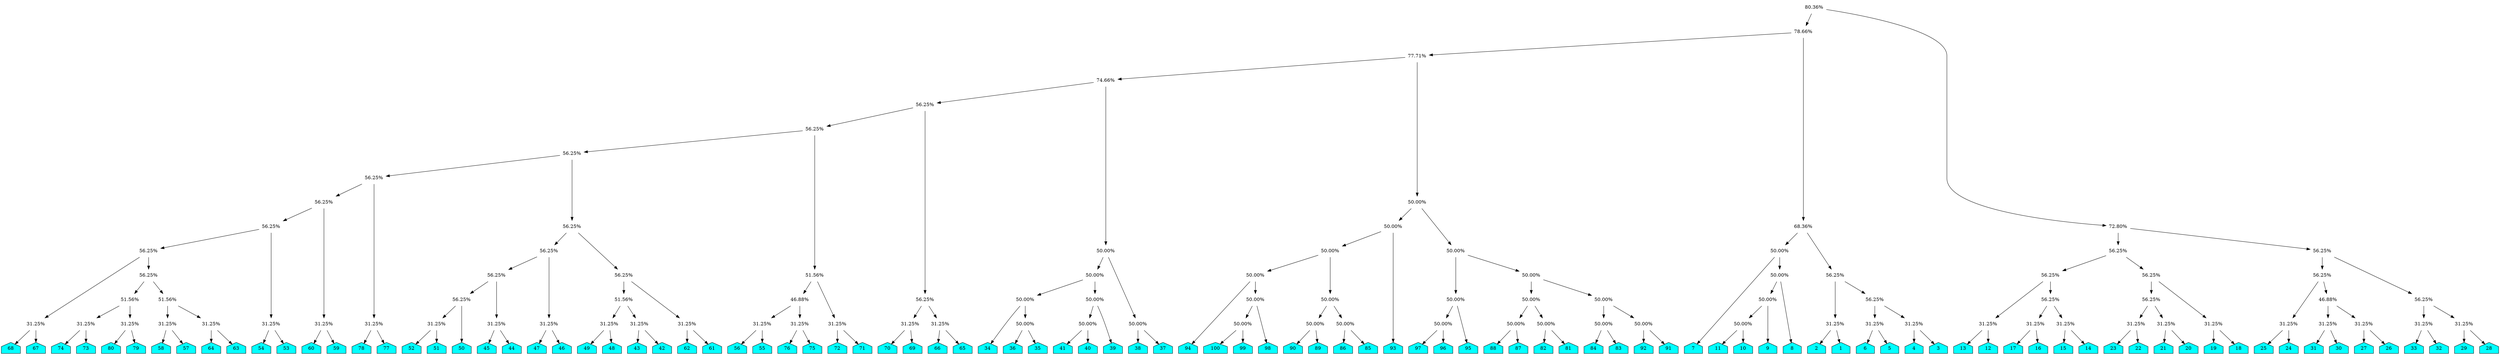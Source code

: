 digraph G {
rankdir=TB;
center=TRUE;
10097 [shape=plaintext, ratio=auto, label="78.66%"];
10098 [shape=plaintext, ratio=auto, label="80.36%"];
10098 -> 10097;
10096 [shape=plaintext, ratio=auto, label="77.71%"];
10097 [shape=plaintext, ratio=auto, label="78.66%"];
10097 -> 10096;
10095 [shape=plaintext, ratio=auto, label="74.66%"];
10096 [shape=plaintext, ratio=auto, label="77.71%"];
10096 -> 10095;
10092 [shape=plaintext, ratio=auto, label="56.25%"];
10095 [shape=plaintext, ratio=auto, label="74.66%"];
10095 -> 10092;
10091 [shape=plaintext, ratio=auto, label="56.25%"];
10092 [shape=plaintext, ratio=auto, label="56.25%"];
10092 -> 10091;
10090 [shape=plaintext, ratio=auto, label="56.25%"];
10091 [shape=plaintext, ratio=auto, label="56.25%"];
10091 -> 10090;
10089 [shape=plaintext, ratio=auto, label="56.25%"];
10090 [shape=plaintext, ratio=auto, label="56.25%"];
10090 -> 10089;
10088 [shape=plaintext, ratio=auto, label="56.25%"];
10089 [shape=plaintext, ratio=auto, label="56.25%"];
10089 -> 10088;
10087 [shape=plaintext, ratio=auto, label="56.25%"];
10088 [shape=plaintext, ratio=auto, label="56.25%"];
10088 -> 10087;
10075 [shape=plaintext, ratio=auto, label="56.25%"];
10087 [shape=plaintext, ratio=auto, label="56.25%"];
10087 -> 10075;
10006 [shape=plaintext, ratio=auto, label="31.25%"];
10075 [shape=plaintext, ratio=auto, label="56.25%"];
10075 -> 10006;
68 [shape=house, ratio=auto, style=filled, fillcolor=cyan];
10006 [shape=plaintext, ratio=auto, label="31.25%"];
10006 -> 68;
67 [shape=house, ratio=auto, style=filled, fillcolor=cyan];
10006 [shape=plaintext, ratio=auto, label="31.25%"];
10006 -> 67;
10069 [shape=plaintext, ratio=auto, label="56.25%"];
10075 [shape=plaintext, ratio=auto, label="56.25%"];
10075 -> 10069;
10067 [shape=plaintext, ratio=auto, label="51.56%"];
10069 [shape=plaintext, ratio=auto, label="56.25%"];
10069 -> 10067;
10003 [shape=plaintext, ratio=auto, label="31.25%"];
10067 [shape=plaintext, ratio=auto, label="51.56%"];
10067 -> 10003;
74 [shape=house, ratio=auto, style=filled, fillcolor=cyan];
10003 [shape=plaintext, ratio=auto, label="31.25%"];
10003 -> 74;
73 [shape=house, ratio=auto, style=filled, fillcolor=cyan];
10003 [shape=plaintext, ratio=auto, label="31.25%"];
10003 -> 73;
10000 [shape=plaintext, ratio=auto, label="31.25%"];
10067 [shape=plaintext, ratio=auto, label="51.56%"];
10067 -> 10000;
80 [shape=house, ratio=auto, style=filled, fillcolor=cyan];
10000 [shape=plaintext, ratio=auto, label="31.25%"];
10000 -> 80;
79 [shape=house, ratio=auto, style=filled, fillcolor=cyan];
10000 [shape=plaintext, ratio=auto, label="31.25%"];
10000 -> 79;
10065 [shape=plaintext, ratio=auto, label="51.56%"];
10069 [shape=plaintext, ratio=auto, label="56.25%"];
10069 -> 10065;
10011 [shape=plaintext, ratio=auto, label="31.25%"];
10065 [shape=plaintext, ratio=auto, label="51.56%"];
10065 -> 10011;
58 [shape=house, ratio=auto, style=filled, fillcolor=cyan];
10011 [shape=plaintext, ratio=auto, label="31.25%"];
10011 -> 58;
57 [shape=house, ratio=auto, style=filled, fillcolor=cyan];
10011 [shape=plaintext, ratio=auto, label="31.25%"];
10011 -> 57;
10008 [shape=plaintext, ratio=auto, label="31.25%"];
10065 [shape=plaintext, ratio=auto, label="51.56%"];
10065 -> 10008;
64 [shape=house, ratio=auto, style=filled, fillcolor=cyan];
10008 [shape=plaintext, ratio=auto, label="31.25%"];
10008 -> 64;
63 [shape=house, ratio=auto, style=filled, fillcolor=cyan];
10008 [shape=plaintext, ratio=auto, label="31.25%"];
10008 -> 63;
10013 [shape=plaintext, ratio=auto, label="31.25%"];
10087 [shape=plaintext, ratio=auto, label="56.25%"];
10087 -> 10013;
54 [shape=house, ratio=auto, style=filled, fillcolor=cyan];
10013 [shape=plaintext, ratio=auto, label="31.25%"];
10013 -> 54;
53 [shape=house, ratio=auto, style=filled, fillcolor=cyan];
10013 [shape=plaintext, ratio=auto, label="31.25%"];
10013 -> 53;
10010 [shape=plaintext, ratio=auto, label="31.25%"];
10088 [shape=plaintext, ratio=auto, label="56.25%"];
10088 -> 10010;
60 [shape=house, ratio=auto, style=filled, fillcolor=cyan];
10010 [shape=plaintext, ratio=auto, label="31.25%"];
10010 -> 60;
59 [shape=house, ratio=auto, style=filled, fillcolor=cyan];
10010 [shape=plaintext, ratio=auto, label="31.25%"];
10010 -> 59;
10001 [shape=plaintext, ratio=auto, label="31.25%"];
10089 [shape=plaintext, ratio=auto, label="56.25%"];
10089 -> 10001;
78 [shape=house, ratio=auto, style=filled, fillcolor=cyan];
10001 [shape=plaintext, ratio=auto, label="31.25%"];
10001 -> 78;
77 [shape=house, ratio=auto, style=filled, fillcolor=cyan];
10001 [shape=plaintext, ratio=auto, label="31.25%"];
10001 -> 77;
10086 [shape=plaintext, ratio=auto, label="56.25%"];
10090 [shape=plaintext, ratio=auto, label="56.25%"];
10090 -> 10086;
10085 [shape=plaintext, ratio=auto, label="56.25%"];
10086 [shape=plaintext, ratio=auto, label="56.25%"];
10086 -> 10085;
10081 [shape=plaintext, ratio=auto, label="56.25%"];
10085 [shape=plaintext, ratio=auto, label="56.25%"];
10085 -> 10081;
10080 [shape=plaintext, ratio=auto, label="56.25%"];
10081 [shape=plaintext, ratio=auto, label="56.25%"];
10081 -> 10080;
10014 [shape=plaintext, ratio=auto, label="31.25%"];
10080 [shape=plaintext, ratio=auto, label="56.25%"];
10080 -> 10014;
52 [shape=house, ratio=auto, style=filled, fillcolor=cyan];
10014 [shape=plaintext, ratio=auto, label="31.25%"];
10014 -> 52;
51 [shape=house, ratio=auto, style=filled, fillcolor=cyan];
10014 [shape=plaintext, ratio=auto, label="31.25%"];
10014 -> 51;
50 [shape=house, ratio=auto, style=filled, fillcolor=cyan];
10080 [shape=plaintext, ratio=auto, label="56.25%"];
10080 -> 50;
10017 [shape=plaintext, ratio=auto, label="31.25%"];
10081 [shape=plaintext, ratio=auto, label="56.25%"];
10081 -> 10017;
45 [shape=house, ratio=auto, style=filled, fillcolor=cyan];
10017 [shape=plaintext, ratio=auto, label="31.25%"];
10017 -> 45;
44 [shape=house, ratio=auto, style=filled, fillcolor=cyan];
10017 [shape=plaintext, ratio=auto, label="31.25%"];
10017 -> 44;
10016 [shape=plaintext, ratio=auto, label="31.25%"];
10085 [shape=plaintext, ratio=auto, label="56.25%"];
10085 -> 10016;
47 [shape=house, ratio=auto, style=filled, fillcolor=cyan];
10016 [shape=plaintext, ratio=auto, label="31.25%"];
10016 -> 47;
46 [shape=house, ratio=auto, style=filled, fillcolor=cyan];
10016 [shape=plaintext, ratio=auto, label="31.25%"];
10016 -> 46;
10082 [shape=plaintext, ratio=auto, label="56.25%"];
10086 [shape=plaintext, ratio=auto, label="56.25%"];
10086 -> 10082;
10066 [shape=plaintext, ratio=auto, label="51.56%"];
10082 [shape=plaintext, ratio=auto, label="56.25%"];
10082 -> 10066;
10015 [shape=plaintext, ratio=auto, label="31.25%"];
10066 [shape=plaintext, ratio=auto, label="51.56%"];
10066 -> 10015;
49 [shape=house, ratio=auto, style=filled, fillcolor=cyan];
10015 [shape=plaintext, ratio=auto, label="31.25%"];
10015 -> 49;
48 [shape=house, ratio=auto, style=filled, fillcolor=cyan];
10015 [shape=plaintext, ratio=auto, label="31.25%"];
10015 -> 48;
10018 [shape=plaintext, ratio=auto, label="31.25%"];
10066 [shape=plaintext, ratio=auto, label="51.56%"];
10066 -> 10018;
43 [shape=house, ratio=auto, style=filled, fillcolor=cyan];
10018 [shape=plaintext, ratio=auto, label="31.25%"];
10018 -> 43;
42 [shape=house, ratio=auto, style=filled, fillcolor=cyan];
10018 [shape=plaintext, ratio=auto, label="31.25%"];
10018 -> 42;
10009 [shape=plaintext, ratio=auto, label="31.25%"];
10082 [shape=plaintext, ratio=auto, label="56.25%"];
10082 -> 10009;
62 [shape=house, ratio=auto, style=filled, fillcolor=cyan];
10009 [shape=plaintext, ratio=auto, label="31.25%"];
10009 -> 62;
61 [shape=house, ratio=auto, style=filled, fillcolor=cyan];
10009 [shape=plaintext, ratio=auto, label="31.25%"];
10009 -> 61;
10068 [shape=plaintext, ratio=auto, label="51.56%"];
10091 [shape=plaintext, ratio=auto, label="56.25%"];
10091 -> 10068;
10034 [shape=plaintext, ratio=auto, label="46.88%"];
10068 [shape=plaintext, ratio=auto, label="51.56%"];
10068 -> 10034;
10012 [shape=plaintext, ratio=auto, label="31.25%"];
10034 [shape=plaintext, ratio=auto, label="46.88%"];
10034 -> 10012;
56 [shape=house, ratio=auto, style=filled, fillcolor=cyan];
10012 [shape=plaintext, ratio=auto, label="31.25%"];
10012 -> 56;
55 [shape=house, ratio=auto, style=filled, fillcolor=cyan];
10012 [shape=plaintext, ratio=auto, label="31.25%"];
10012 -> 55;
10002 [shape=plaintext, ratio=auto, label="31.25%"];
10034 [shape=plaintext, ratio=auto, label="46.88%"];
10034 -> 10002;
76 [shape=house, ratio=auto, style=filled, fillcolor=cyan];
10002 [shape=plaintext, ratio=auto, label="31.25%"];
10002 -> 76;
75 [shape=house, ratio=auto, style=filled, fillcolor=cyan];
10002 [shape=plaintext, ratio=auto, label="31.25%"];
10002 -> 75;
10004 [shape=plaintext, ratio=auto, label="31.25%"];
10068 [shape=plaintext, ratio=auto, label="51.56%"];
10068 -> 10004;
72 [shape=house, ratio=auto, style=filled, fillcolor=cyan];
10004 [shape=plaintext, ratio=auto, label="31.25%"];
10004 -> 72;
71 [shape=house, ratio=auto, style=filled, fillcolor=cyan];
10004 [shape=plaintext, ratio=auto, label="31.25%"];
10004 -> 71;
10070 [shape=plaintext, ratio=auto, label="56.25%"];
10092 [shape=plaintext, ratio=auto, label="56.25%"];
10092 -> 10070;
10005 [shape=plaintext, ratio=auto, label="31.25%"];
10070 [shape=plaintext, ratio=auto, label="56.25%"];
10070 -> 10005;
70 [shape=house, ratio=auto, style=filled, fillcolor=cyan];
10005 [shape=plaintext, ratio=auto, label="31.25%"];
10005 -> 70;
69 [shape=house, ratio=auto, style=filled, fillcolor=cyan];
10005 [shape=plaintext, ratio=auto, label="31.25%"];
10005 -> 69;
10007 [shape=plaintext, ratio=auto, label="31.25%"];
10070 [shape=plaintext, ratio=auto, label="56.25%"];
10070 -> 10007;
66 [shape=house, ratio=auto, style=filled, fillcolor=cyan];
10007 [shape=plaintext, ratio=auto, label="31.25%"];
10007 -> 66;
65 [shape=house, ratio=auto, style=filled, fillcolor=cyan];
10007 [shape=plaintext, ratio=auto, label="31.25%"];
10007 -> 65;
10053 [shape=plaintext, ratio=auto, label="50.00%"];
10095 [shape=plaintext, ratio=auto, label="74.66%"];
10095 -> 10053;
10050 [shape=plaintext, ratio=auto, label="50.00%"];
10053 [shape=plaintext, ratio=auto, label="50.00%"];
10053 -> 10050;
10049 [shape=plaintext, ratio=auto, label="50.00%"];
10050 [shape=plaintext, ratio=auto, label="50.00%"];
10050 -> 10049;
34 [shape=house, ratio=auto, style=filled, fillcolor=cyan];
10049 [shape=plaintext, ratio=auto, label="50.00%"];
10049 -> 34;
10048 [shape=plaintext, ratio=auto, label="50.00%"];
10049 [shape=plaintext, ratio=auto, label="50.00%"];
10049 -> 10048;
36 [shape=house, ratio=auto, style=filled, fillcolor=cyan];
10048 [shape=plaintext, ratio=auto, label="50.00%"];
10048 -> 36;
35 [shape=house, ratio=auto, style=filled, fillcolor=cyan];
10048 [shape=plaintext, ratio=auto, label="50.00%"];
10048 -> 35;
10046 [shape=plaintext, ratio=auto, label="50.00%"];
10050 [shape=plaintext, ratio=auto, label="50.00%"];
10050 -> 10046;
10045 [shape=plaintext, ratio=auto, label="50.00%"];
10046 [shape=plaintext, ratio=auto, label="50.00%"];
10046 -> 10045;
41 [shape=house, ratio=auto, style=filled, fillcolor=cyan];
10045 [shape=plaintext, ratio=auto, label="50.00%"];
10045 -> 41;
40 [shape=house, ratio=auto, style=filled, fillcolor=cyan];
10045 [shape=plaintext, ratio=auto, label="50.00%"];
10045 -> 40;
39 [shape=house, ratio=auto, style=filled, fillcolor=cyan];
10046 [shape=plaintext, ratio=auto, label="50.00%"];
10046 -> 39;
10047 [shape=plaintext, ratio=auto, label="50.00%"];
10053 [shape=plaintext, ratio=auto, label="50.00%"];
10053 -> 10047;
38 [shape=house, ratio=auto, style=filled, fillcolor=cyan];
10047 [shape=plaintext, ratio=auto, label="50.00%"];
10047 -> 38;
37 [shape=house, ratio=auto, style=filled, fillcolor=cyan];
10047 [shape=plaintext, ratio=auto, label="50.00%"];
10047 -> 37;
10064 [shape=plaintext, ratio=auto, label="50.00%"];
10096 [shape=plaintext, ratio=auto, label="77.71%"];
10096 -> 10064;
10063 [shape=plaintext, ratio=auto, label="50.00%"];
10064 [shape=plaintext, ratio=auto, label="50.00%"];
10064 -> 10063;
10062 [shape=plaintext, ratio=auto, label="50.00%"];
10063 [shape=plaintext, ratio=auto, label="50.00%"];
10063 -> 10062;
10061 [shape=plaintext, ratio=auto, label="50.00%"];
10062 [shape=plaintext, ratio=auto, label="50.00%"];
10062 -> 10061;
94 [shape=house, ratio=auto, style=filled, fillcolor=cyan];
10061 [shape=plaintext, ratio=auto, label="50.00%"];
10061 -> 94;
10052 [shape=plaintext, ratio=auto, label="50.00%"];
10061 [shape=plaintext, ratio=auto, label="50.00%"];
10061 -> 10052;
10051 [shape=plaintext, ratio=auto, label="50.00%"];
10052 [shape=plaintext, ratio=auto, label="50.00%"];
10052 -> 10051;
100 [shape=house, ratio=auto, style=filled, fillcolor=cyan];
10051 [shape=plaintext, ratio=auto, label="50.00%"];
10051 -> 100;
99 [shape=house, ratio=auto, style=filled, fillcolor=cyan];
10051 [shape=plaintext, ratio=auto, label="50.00%"];
10051 -> 99;
98 [shape=house, ratio=auto, style=filled, fillcolor=cyan];
10052 [shape=plaintext, ratio=auto, label="50.00%"];
10052 -> 98;
10042 [shape=plaintext, ratio=auto, label="50.00%"];
10062 [shape=plaintext, ratio=auto, label="50.00%"];
10062 -> 10042;
10036 [shape=plaintext, ratio=auto, label="50.00%"];
10042 [shape=plaintext, ratio=auto, label="50.00%"];
10042 -> 10036;
90 [shape=house, ratio=auto, style=filled, fillcolor=cyan];
10036 [shape=plaintext, ratio=auto, label="50.00%"];
10036 -> 90;
89 [shape=house, ratio=auto, style=filled, fillcolor=cyan];
10036 [shape=plaintext, ratio=auto, label="50.00%"];
10036 -> 89;
10038 [shape=plaintext, ratio=auto, label="50.00%"];
10042 [shape=plaintext, ratio=auto, label="50.00%"];
10042 -> 10038;
86 [shape=house, ratio=auto, style=filled, fillcolor=cyan];
10038 [shape=plaintext, ratio=auto, label="50.00%"];
10038 -> 86;
85 [shape=house, ratio=auto, style=filled, fillcolor=cyan];
10038 [shape=plaintext, ratio=auto, label="50.00%"];
10038 -> 85;
93 [shape=house, ratio=auto, style=filled, fillcolor=cyan];
10063 [shape=plaintext, ratio=auto, label="50.00%"];
10063 -> 93;
10059 [shape=plaintext, ratio=auto, label="50.00%"];
10064 [shape=plaintext, ratio=auto, label="50.00%"];
10064 -> 10059;
10058 [shape=plaintext, ratio=auto, label="50.00%"];
10059 [shape=plaintext, ratio=auto, label="50.00%"];
10059 -> 10058;
10057 [shape=plaintext, ratio=auto, label="50.00%"];
10058 [shape=plaintext, ratio=auto, label="50.00%"];
10058 -> 10057;
97 [shape=house, ratio=auto, style=filled, fillcolor=cyan];
10057 [shape=plaintext, ratio=auto, label="50.00%"];
10057 -> 97;
96 [shape=house, ratio=auto, style=filled, fillcolor=cyan];
10057 [shape=plaintext, ratio=auto, label="50.00%"];
10057 -> 96;
95 [shape=house, ratio=auto, style=filled, fillcolor=cyan];
10058 [shape=plaintext, ratio=auto, label="50.00%"];
10058 -> 95;
10044 [shape=plaintext, ratio=auto, label="50.00%"];
10059 [shape=plaintext, ratio=auto, label="50.00%"];
10059 -> 10044;
10043 [shape=plaintext, ratio=auto, label="50.00%"];
10044 [shape=plaintext, ratio=auto, label="50.00%"];
10044 -> 10043;
10037 [shape=plaintext, ratio=auto, label="50.00%"];
10043 [shape=plaintext, ratio=auto, label="50.00%"];
10043 -> 10037;
88 [shape=house, ratio=auto, style=filled, fillcolor=cyan];
10037 [shape=plaintext, ratio=auto, label="50.00%"];
10037 -> 88;
87 [shape=house, ratio=auto, style=filled, fillcolor=cyan];
10037 [shape=plaintext, ratio=auto, label="50.00%"];
10037 -> 87;
10040 [shape=plaintext, ratio=auto, label="50.00%"];
10043 [shape=plaintext, ratio=auto, label="50.00%"];
10043 -> 10040;
82 [shape=house, ratio=auto, style=filled, fillcolor=cyan];
10040 [shape=plaintext, ratio=auto, label="50.00%"];
10040 -> 82;
81 [shape=house, ratio=auto, style=filled, fillcolor=cyan];
10040 [shape=plaintext, ratio=auto, label="50.00%"];
10040 -> 81;
10041 [shape=plaintext, ratio=auto, label="50.00%"];
10044 [shape=plaintext, ratio=auto, label="50.00%"];
10044 -> 10041;
10039 [shape=plaintext, ratio=auto, label="50.00%"];
10041 [shape=plaintext, ratio=auto, label="50.00%"];
10041 -> 10039;
84 [shape=house, ratio=auto, style=filled, fillcolor=cyan];
10039 [shape=plaintext, ratio=auto, label="50.00%"];
10039 -> 84;
83 [shape=house, ratio=auto, style=filled, fillcolor=cyan];
10039 [shape=plaintext, ratio=auto, label="50.00%"];
10039 -> 83;
10035 [shape=plaintext, ratio=auto, label="50.00%"];
10041 [shape=plaintext, ratio=auto, label="50.00%"];
10041 -> 10035;
92 [shape=house, ratio=auto, style=filled, fillcolor=cyan];
10035 [shape=plaintext, ratio=auto, label="50.00%"];
10035 -> 92;
91 [shape=house, ratio=auto, style=filled, fillcolor=cyan];
10035 [shape=plaintext, ratio=auto, label="50.00%"];
10035 -> 91;
10093 [shape=plaintext, ratio=auto, label="68.36%"];
10097 [shape=plaintext, ratio=auto, label="78.66%"];
10097 -> 10093;
10060 [shape=plaintext, ratio=auto, label="50.00%"];
10093 [shape=plaintext, ratio=auto, label="68.36%"];
10093 -> 10060;
7 [shape=house, ratio=auto, style=filled, fillcolor=cyan];
10060 [shape=plaintext, ratio=auto, label="50.00%"];
10060 -> 7;
10056 [shape=plaintext, ratio=auto, label="50.00%"];
10060 [shape=plaintext, ratio=auto, label="50.00%"];
10060 -> 10056;
10055 [shape=plaintext, ratio=auto, label="50.00%"];
10056 [shape=plaintext, ratio=auto, label="50.00%"];
10056 -> 10055;
10054 [shape=plaintext, ratio=auto, label="50.00%"];
10055 [shape=plaintext, ratio=auto, label="50.00%"];
10055 -> 10054;
11 [shape=house, ratio=auto, style=filled, fillcolor=cyan];
10054 [shape=plaintext, ratio=auto, label="50.00%"];
10054 -> 11;
10 [shape=house, ratio=auto, style=filled, fillcolor=cyan];
10054 [shape=plaintext, ratio=auto, label="50.00%"];
10054 -> 10;
9 [shape=house, ratio=auto, style=filled, fillcolor=cyan];
10055 [shape=plaintext, ratio=auto, label="50.00%"];
10055 -> 9;
8 [shape=house, ratio=auto, style=filled, fillcolor=cyan];
10056 [shape=plaintext, ratio=auto, label="50.00%"];
10056 -> 8;
10079 [shape=plaintext, ratio=auto, label="56.25%"];
10093 [shape=plaintext, ratio=auto, label="68.36%"];
10093 -> 10079;
10032 [shape=plaintext, ratio=auto, label="31.25%"];
10079 [shape=plaintext, ratio=auto, label="56.25%"];
10079 -> 10032;
2 [shape=house, ratio=auto, style=filled, fillcolor=cyan];
10032 [shape=plaintext, ratio=auto, label="31.25%"];
10032 -> 2;
1 [shape=house, ratio=auto, style=filled, fillcolor=cyan];
10032 [shape=plaintext, ratio=auto, label="31.25%"];
10032 -> 1;
10078 [shape=plaintext, ratio=auto, label="56.25%"];
10079 [shape=plaintext, ratio=auto, label="56.25%"];
10079 -> 10078;
10030 [shape=plaintext, ratio=auto, label="31.25%"];
10078 [shape=plaintext, ratio=auto, label="56.25%"];
10078 -> 10030;
6 [shape=house, ratio=auto, style=filled, fillcolor=cyan];
10030 [shape=plaintext, ratio=auto, label="31.25%"];
10030 -> 6;
5 [shape=house, ratio=auto, style=filled, fillcolor=cyan];
10030 [shape=plaintext, ratio=auto, label="31.25%"];
10030 -> 5;
10031 [shape=plaintext, ratio=auto, label="31.25%"];
10078 [shape=plaintext, ratio=auto, label="56.25%"];
10078 -> 10031;
4 [shape=house, ratio=auto, style=filled, fillcolor=cyan];
10031 [shape=plaintext, ratio=auto, label="31.25%"];
10031 -> 4;
3 [shape=house, ratio=auto, style=filled, fillcolor=cyan];
10031 [shape=plaintext, ratio=auto, label="31.25%"];
10031 -> 3;
10094 [shape=plaintext, ratio=auto, label="72.80%"];
10098 [shape=plaintext, ratio=auto, label="80.36%"];
10098 -> 10094;
10083 [shape=plaintext, ratio=auto, label="56.25%"];
10094 [shape=plaintext, ratio=auto, label="72.80%"];
10094 -> 10083;
10077 [shape=plaintext, ratio=auto, label="56.25%"];
10083 [shape=plaintext, ratio=auto, label="56.25%"];
10083 -> 10077;
10029 [shape=plaintext, ratio=auto, label="31.25%"];
10077 [shape=plaintext, ratio=auto, label="56.25%"];
10077 -> 10029;
13 [shape=house, ratio=auto, style=filled, fillcolor=cyan];
10029 [shape=plaintext, ratio=auto, label="31.25%"];
10029 -> 13;
12 [shape=house, ratio=auto, style=filled, fillcolor=cyan];
10029 [shape=plaintext, ratio=auto, label="31.25%"];
10029 -> 12;
10076 [shape=plaintext, ratio=auto, label="56.25%"];
10077 [shape=plaintext, ratio=auto, label="56.25%"];
10077 -> 10076;
10027 [shape=plaintext, ratio=auto, label="31.25%"];
10076 [shape=plaintext, ratio=auto, label="56.25%"];
10076 -> 10027;
17 [shape=house, ratio=auto, style=filled, fillcolor=cyan];
10027 [shape=plaintext, ratio=auto, label="31.25%"];
10027 -> 17;
16 [shape=house, ratio=auto, style=filled, fillcolor=cyan];
10027 [shape=plaintext, ratio=auto, label="31.25%"];
10027 -> 16;
10028 [shape=plaintext, ratio=auto, label="31.25%"];
10076 [shape=plaintext, ratio=auto, label="56.25%"];
10076 -> 10028;
15 [shape=house, ratio=auto, style=filled, fillcolor=cyan];
10028 [shape=plaintext, ratio=auto, label="31.25%"];
10028 -> 15;
14 [shape=house, ratio=auto, style=filled, fillcolor=cyan];
10028 [shape=plaintext, ratio=auto, label="31.25%"];
10028 -> 14;
10074 [shape=plaintext, ratio=auto, label="56.25%"];
10083 [shape=plaintext, ratio=auto, label="56.25%"];
10083 -> 10074;
10073 [shape=plaintext, ratio=auto, label="56.25%"];
10074 [shape=plaintext, ratio=auto, label="56.25%"];
10074 -> 10073;
10024 [shape=plaintext, ratio=auto, label="31.25%"];
10073 [shape=plaintext, ratio=auto, label="56.25%"];
10073 -> 10024;
23 [shape=house, ratio=auto, style=filled, fillcolor=cyan];
10024 [shape=plaintext, ratio=auto, label="31.25%"];
10024 -> 23;
22 [shape=house, ratio=auto, style=filled, fillcolor=cyan];
10024 [shape=plaintext, ratio=auto, label="31.25%"];
10024 -> 22;
10025 [shape=plaintext, ratio=auto, label="31.25%"];
10073 [shape=plaintext, ratio=auto, label="56.25%"];
10073 -> 10025;
21 [shape=house, ratio=auto, style=filled, fillcolor=cyan];
10025 [shape=plaintext, ratio=auto, label="31.25%"];
10025 -> 21;
20 [shape=house, ratio=auto, style=filled, fillcolor=cyan];
10025 [shape=plaintext, ratio=auto, label="31.25%"];
10025 -> 20;
10026 [shape=plaintext, ratio=auto, label="31.25%"];
10074 [shape=plaintext, ratio=auto, label="56.25%"];
10074 -> 10026;
19 [shape=house, ratio=auto, style=filled, fillcolor=cyan];
10026 [shape=plaintext, ratio=auto, label="31.25%"];
10026 -> 19;
18 [shape=house, ratio=auto, style=filled, fillcolor=cyan];
10026 [shape=plaintext, ratio=auto, label="31.25%"];
10026 -> 18;
10084 [shape=plaintext, ratio=auto, label="56.25%"];
10094 [shape=plaintext, ratio=auto, label="72.80%"];
10094 -> 10084;
10072 [shape=plaintext, ratio=auto, label="56.25%"];
10084 [shape=plaintext, ratio=auto, label="56.25%"];
10084 -> 10072;
10023 [shape=plaintext, ratio=auto, label="31.25%"];
10072 [shape=plaintext, ratio=auto, label="56.25%"];
10072 -> 10023;
25 [shape=house, ratio=auto, style=filled, fillcolor=cyan];
10023 [shape=plaintext, ratio=auto, label="31.25%"];
10023 -> 25;
24 [shape=house, ratio=auto, style=filled, fillcolor=cyan];
10023 [shape=plaintext, ratio=auto, label="31.25%"];
10023 -> 24;
10033 [shape=plaintext, ratio=auto, label="46.88%"];
10072 [shape=plaintext, ratio=auto, label="56.25%"];
10072 -> 10033;
10020 [shape=plaintext, ratio=auto, label="31.25%"];
10033 [shape=plaintext, ratio=auto, label="46.88%"];
10033 -> 10020;
31 [shape=house, ratio=auto, style=filled, fillcolor=cyan];
10020 [shape=plaintext, ratio=auto, label="31.25%"];
10020 -> 31;
30 [shape=house, ratio=auto, style=filled, fillcolor=cyan];
10020 [shape=plaintext, ratio=auto, label="31.25%"];
10020 -> 30;
10022 [shape=plaintext, ratio=auto, label="31.25%"];
10033 [shape=plaintext, ratio=auto, label="46.88%"];
10033 -> 10022;
27 [shape=house, ratio=auto, style=filled, fillcolor=cyan];
10022 [shape=plaintext, ratio=auto, label="31.25%"];
10022 -> 27;
26 [shape=house, ratio=auto, style=filled, fillcolor=cyan];
10022 [shape=plaintext, ratio=auto, label="31.25%"];
10022 -> 26;
10071 [shape=plaintext, ratio=auto, label="56.25%"];
10084 [shape=plaintext, ratio=auto, label="56.25%"];
10084 -> 10071;
10019 [shape=plaintext, ratio=auto, label="31.25%"];
10071 [shape=plaintext, ratio=auto, label="56.25%"];
10071 -> 10019;
33 [shape=house, ratio=auto, style=filled, fillcolor=cyan];
10019 [shape=plaintext, ratio=auto, label="31.25%"];
10019 -> 33;
32 [shape=house, ratio=auto, style=filled, fillcolor=cyan];
10019 [shape=plaintext, ratio=auto, label="31.25%"];
10019 -> 32;
10021 [shape=plaintext, ratio=auto, label="31.25%"];
10071 [shape=plaintext, ratio=auto, label="56.25%"];
10071 -> 10021;
29 [shape=house, ratio=auto, style=filled, fillcolor=cyan];
10021 [shape=plaintext, ratio=auto, label="31.25%"];
10021 -> 29;
28 [shape=house, ratio=auto, style=filled, fillcolor=cyan];
10021 [shape=plaintext, ratio=auto, label="31.25%"];
10021 -> 28;
subgraph subG {
rank=same;
68 [shape=house, ratio=auto, style=filled, fillcolor=cyan];
67 [shape=house, ratio=auto, style=filled, fillcolor=cyan];
74 [shape=house, ratio=auto, style=filled, fillcolor=cyan];
73 [shape=house, ratio=auto, style=filled, fillcolor=cyan];
80 [shape=house, ratio=auto, style=filled, fillcolor=cyan];
79 [shape=house, ratio=auto, style=filled, fillcolor=cyan];
58 [shape=house, ratio=auto, style=filled, fillcolor=cyan];
57 [shape=house, ratio=auto, style=filled, fillcolor=cyan];
64 [shape=house, ratio=auto, style=filled, fillcolor=cyan];
63 [shape=house, ratio=auto, style=filled, fillcolor=cyan];
54 [shape=house, ratio=auto, style=filled, fillcolor=cyan];
53 [shape=house, ratio=auto, style=filled, fillcolor=cyan];
60 [shape=house, ratio=auto, style=filled, fillcolor=cyan];
59 [shape=house, ratio=auto, style=filled, fillcolor=cyan];
78 [shape=house, ratio=auto, style=filled, fillcolor=cyan];
77 [shape=house, ratio=auto, style=filled, fillcolor=cyan];
52 [shape=house, ratio=auto, style=filled, fillcolor=cyan];
51 [shape=house, ratio=auto, style=filled, fillcolor=cyan];
50 [shape=house, ratio=auto, style=filled, fillcolor=cyan];
45 [shape=house, ratio=auto, style=filled, fillcolor=cyan];
44 [shape=house, ratio=auto, style=filled, fillcolor=cyan];
47 [shape=house, ratio=auto, style=filled, fillcolor=cyan];
46 [shape=house, ratio=auto, style=filled, fillcolor=cyan];
49 [shape=house, ratio=auto, style=filled, fillcolor=cyan];
48 [shape=house, ratio=auto, style=filled, fillcolor=cyan];
43 [shape=house, ratio=auto, style=filled, fillcolor=cyan];
42 [shape=house, ratio=auto, style=filled, fillcolor=cyan];
62 [shape=house, ratio=auto, style=filled, fillcolor=cyan];
61 [shape=house, ratio=auto, style=filled, fillcolor=cyan];
56 [shape=house, ratio=auto, style=filled, fillcolor=cyan];
55 [shape=house, ratio=auto, style=filled, fillcolor=cyan];
76 [shape=house, ratio=auto, style=filled, fillcolor=cyan];
75 [shape=house, ratio=auto, style=filled, fillcolor=cyan];
72 [shape=house, ratio=auto, style=filled, fillcolor=cyan];
71 [shape=house, ratio=auto, style=filled, fillcolor=cyan];
70 [shape=house, ratio=auto, style=filled, fillcolor=cyan];
69 [shape=house, ratio=auto, style=filled, fillcolor=cyan];
66 [shape=house, ratio=auto, style=filled, fillcolor=cyan];
65 [shape=house, ratio=auto, style=filled, fillcolor=cyan];
34 [shape=house, ratio=auto, style=filled, fillcolor=cyan];
36 [shape=house, ratio=auto, style=filled, fillcolor=cyan];
35 [shape=house, ratio=auto, style=filled, fillcolor=cyan];
41 [shape=house, ratio=auto, style=filled, fillcolor=cyan];
40 [shape=house, ratio=auto, style=filled, fillcolor=cyan];
39 [shape=house, ratio=auto, style=filled, fillcolor=cyan];
38 [shape=house, ratio=auto, style=filled, fillcolor=cyan];
37 [shape=house, ratio=auto, style=filled, fillcolor=cyan];
94 [shape=house, ratio=auto, style=filled, fillcolor=cyan];
100 [shape=house, ratio=auto, style=filled, fillcolor=cyan];
99 [shape=house, ratio=auto, style=filled, fillcolor=cyan];
98 [shape=house, ratio=auto, style=filled, fillcolor=cyan];
90 [shape=house, ratio=auto, style=filled, fillcolor=cyan];
89 [shape=house, ratio=auto, style=filled, fillcolor=cyan];
86 [shape=house, ratio=auto, style=filled, fillcolor=cyan];
85 [shape=house, ratio=auto, style=filled, fillcolor=cyan];
93 [shape=house, ratio=auto, style=filled, fillcolor=cyan];
97 [shape=house, ratio=auto, style=filled, fillcolor=cyan];
96 [shape=house, ratio=auto, style=filled, fillcolor=cyan];
95 [shape=house, ratio=auto, style=filled, fillcolor=cyan];
88 [shape=house, ratio=auto, style=filled, fillcolor=cyan];
87 [shape=house, ratio=auto, style=filled, fillcolor=cyan];
82 [shape=house, ratio=auto, style=filled, fillcolor=cyan];
81 [shape=house, ratio=auto, style=filled, fillcolor=cyan];
84 [shape=house, ratio=auto, style=filled, fillcolor=cyan];
83 [shape=house, ratio=auto, style=filled, fillcolor=cyan];
92 [shape=house, ratio=auto, style=filled, fillcolor=cyan];
91 [shape=house, ratio=auto, style=filled, fillcolor=cyan];
7 [shape=house, ratio=auto, style=filled, fillcolor=cyan];
11 [shape=house, ratio=auto, style=filled, fillcolor=cyan];
10 [shape=house, ratio=auto, style=filled, fillcolor=cyan];
9 [shape=house, ratio=auto, style=filled, fillcolor=cyan];
8 [shape=house, ratio=auto, style=filled, fillcolor=cyan];
2 [shape=house, ratio=auto, style=filled, fillcolor=cyan];
1 [shape=house, ratio=auto, style=filled, fillcolor=cyan];
6 [shape=house, ratio=auto, style=filled, fillcolor=cyan];
5 [shape=house, ratio=auto, style=filled, fillcolor=cyan];
4 [shape=house, ratio=auto, style=filled, fillcolor=cyan];
3 [shape=house, ratio=auto, style=filled, fillcolor=cyan];
13 [shape=house, ratio=auto, style=filled, fillcolor=cyan];
12 [shape=house, ratio=auto, style=filled, fillcolor=cyan];
17 [shape=house, ratio=auto, style=filled, fillcolor=cyan];
16 [shape=house, ratio=auto, style=filled, fillcolor=cyan];
15 [shape=house, ratio=auto, style=filled, fillcolor=cyan];
14 [shape=house, ratio=auto, style=filled, fillcolor=cyan];
23 [shape=house, ratio=auto, style=filled, fillcolor=cyan];
22 [shape=house, ratio=auto, style=filled, fillcolor=cyan];
21 [shape=house, ratio=auto, style=filled, fillcolor=cyan];
20 [shape=house, ratio=auto, style=filled, fillcolor=cyan];
19 [shape=house, ratio=auto, style=filled, fillcolor=cyan];
18 [shape=house, ratio=auto, style=filled, fillcolor=cyan];
25 [shape=house, ratio=auto, style=filled, fillcolor=cyan];
24 [shape=house, ratio=auto, style=filled, fillcolor=cyan];
31 [shape=house, ratio=auto, style=filled, fillcolor=cyan];
30 [shape=house, ratio=auto, style=filled, fillcolor=cyan];
27 [shape=house, ratio=auto, style=filled, fillcolor=cyan];
26 [shape=house, ratio=auto, style=filled, fillcolor=cyan];
33 [shape=house, ratio=auto, style=filled, fillcolor=cyan];
32 [shape=house, ratio=auto, style=filled, fillcolor=cyan];
29 [shape=house, ratio=auto, style=filled, fillcolor=cyan];
28 [shape=house, ratio=auto, style=filled, fillcolor=cyan];
}

}
